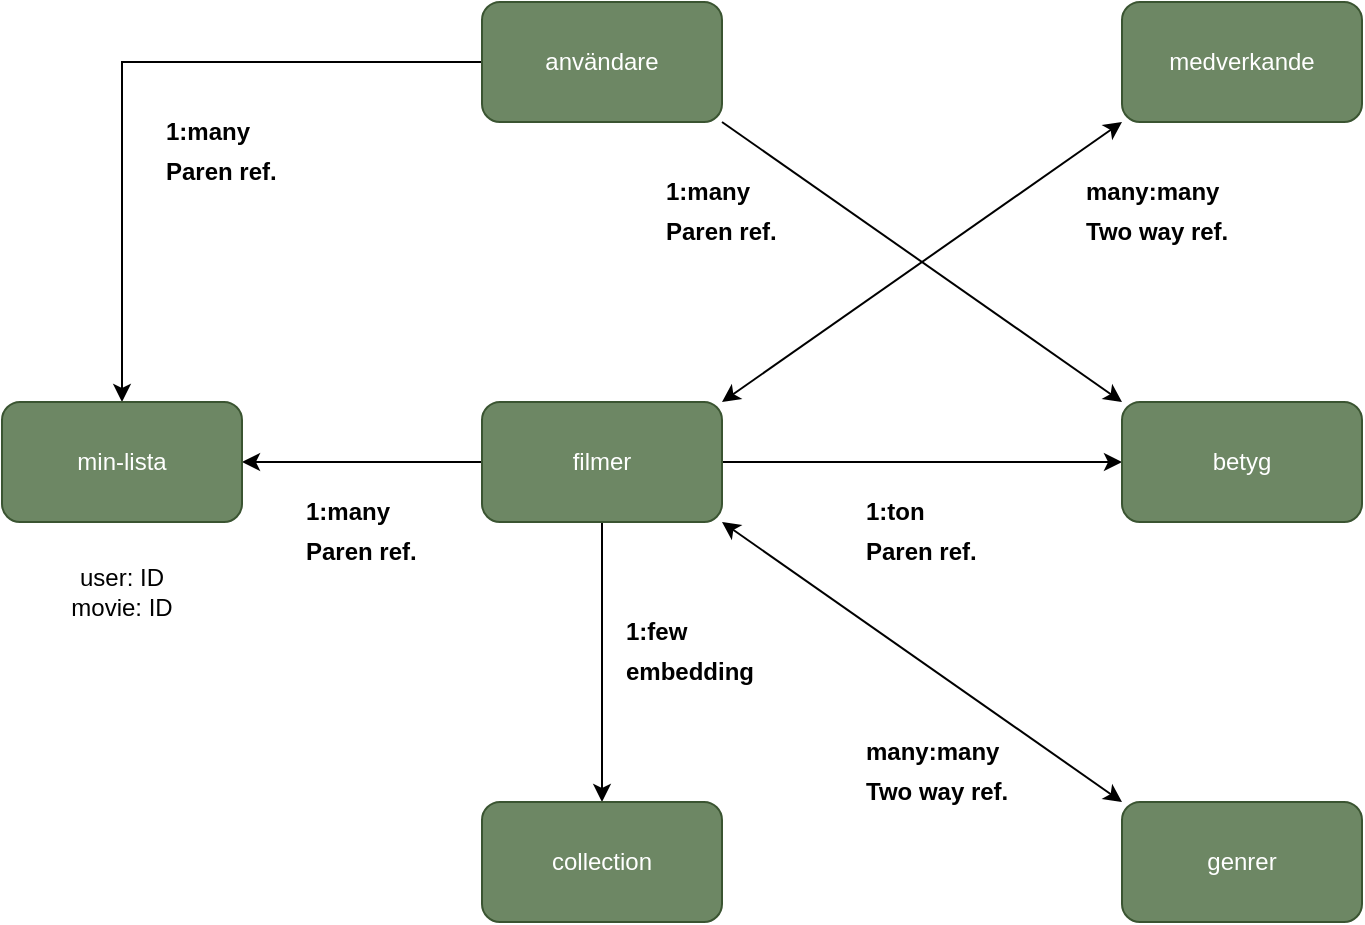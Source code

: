 <mxfile version="20.8.3" type="github">
  <diagram id="kRQHEmVFk9vwEeQlEKRJ" name="Sida-1">
    <mxGraphModel dx="836" dy="486" grid="1" gridSize="10" guides="1" tooltips="1" connect="0" arrows="1" fold="1" page="1" pageScale="1" pageWidth="827" pageHeight="1169" math="0" shadow="0">
      <root>
        <mxCell id="0" />
        <mxCell id="1" parent="0" />
        <mxCell id="2rV7mnCdzsJ6kiWfiuRv-1" value="medverkande" style="rounded=1;whiteSpace=wrap;html=1;fillColor=#6d8764;fontColor=#ffffff;strokeColor=#3A5431;" parent="1" vertex="1">
          <mxGeometry x="560" y="40" width="120" height="60" as="geometry" />
        </mxCell>
        <mxCell id="2rV7mnCdzsJ6kiWfiuRv-9" style="edgeStyle=orthogonalEdgeStyle;rounded=0;orthogonalLoop=1;jettySize=auto;html=1;" parent="1" source="2rV7mnCdzsJ6kiWfiuRv-2" target="2rV7mnCdzsJ6kiWfiuRv-6" edge="1">
          <mxGeometry relative="1" as="geometry" />
        </mxCell>
        <mxCell id="2rV7mnCdzsJ6kiWfiuRv-2" value="användare" style="rounded=1;whiteSpace=wrap;html=1;fillColor=#6d8764;fontColor=#ffffff;strokeColor=#3A5431;" parent="1" vertex="1">
          <mxGeometry x="240" y="40" width="120" height="60" as="geometry" />
        </mxCell>
        <mxCell id="2rV7mnCdzsJ6kiWfiuRv-14" style="edgeStyle=orthogonalEdgeStyle;rounded=0;orthogonalLoop=1;jettySize=auto;html=1;" parent="1" source="2rV7mnCdzsJ6kiWfiuRv-4" target="2rV7mnCdzsJ6kiWfiuRv-6" edge="1">
          <mxGeometry relative="1" as="geometry" />
        </mxCell>
        <mxCell id="2rV7mnCdzsJ6kiWfiuRv-19" style="edgeStyle=orthogonalEdgeStyle;rounded=0;orthogonalLoop=1;jettySize=auto;html=1;" parent="1" source="2rV7mnCdzsJ6kiWfiuRv-4" target="2rV7mnCdzsJ6kiWfiuRv-5" edge="1">
          <mxGeometry relative="1" as="geometry" />
        </mxCell>
        <mxCell id="2rV7mnCdzsJ6kiWfiuRv-20" style="edgeStyle=orthogonalEdgeStyle;rounded=0;orthogonalLoop=1;jettySize=auto;html=1;entryX=0.5;entryY=0;entryDx=0;entryDy=0;" parent="1" source="2rV7mnCdzsJ6kiWfiuRv-4" target="2rV7mnCdzsJ6kiWfiuRv-8" edge="1">
          <mxGeometry relative="1" as="geometry" />
        </mxCell>
        <mxCell id="2rV7mnCdzsJ6kiWfiuRv-4" value="filmer" style="rounded=1;whiteSpace=wrap;html=1;fillColor=#6d8764;fontColor=#ffffff;strokeColor=#3A5431;" parent="1" vertex="1">
          <mxGeometry x="240" y="240" width="120" height="60" as="geometry" />
        </mxCell>
        <mxCell id="2rV7mnCdzsJ6kiWfiuRv-5" value="betyg" style="rounded=1;whiteSpace=wrap;html=1;fillColor=#6d8764;fontColor=#ffffff;strokeColor=#3A5431;" parent="1" vertex="1">
          <mxGeometry x="560" y="240" width="120" height="60" as="geometry" />
        </mxCell>
        <mxCell id="2rV7mnCdzsJ6kiWfiuRv-6" value="min-lista" style="rounded=1;whiteSpace=wrap;html=1;fillColor=#6d8764;fontColor=#ffffff;strokeColor=#3A5431;" parent="1" vertex="1">
          <mxGeometry y="240" width="120" height="60" as="geometry" />
        </mxCell>
        <mxCell id="2rV7mnCdzsJ6kiWfiuRv-7" value="genrer" style="rounded=1;whiteSpace=wrap;html=1;fillColor=#6d8764;fontColor=#ffffff;strokeColor=#3A5431;" parent="1" vertex="1">
          <mxGeometry x="560" y="440" width="120" height="60" as="geometry" />
        </mxCell>
        <mxCell id="2rV7mnCdzsJ6kiWfiuRv-8" value="collection" style="rounded=1;whiteSpace=wrap;html=1;fillColor=#6d8764;fontColor=#ffffff;strokeColor=#3A5431;" parent="1" vertex="1">
          <mxGeometry x="240" y="440" width="120" height="60" as="geometry" />
        </mxCell>
        <mxCell id="2rV7mnCdzsJ6kiWfiuRv-10" value="&lt;b&gt;1:many&lt;/b&gt;" style="text;html=1;strokeColor=none;fillColor=none;align=left;verticalAlign=middle;whiteSpace=wrap;rounded=0;" parent="1" vertex="1">
          <mxGeometry x="80" y="90" width="60" height="30" as="geometry" />
        </mxCell>
        <mxCell id="2rV7mnCdzsJ6kiWfiuRv-18" value="" style="endArrow=classic;startArrow=classic;html=1;rounded=0;entryX=0;entryY=1;entryDx=0;entryDy=0;exitX=1;exitY=0;exitDx=0;exitDy=0;" parent="1" source="2rV7mnCdzsJ6kiWfiuRv-4" target="2rV7mnCdzsJ6kiWfiuRv-1" edge="1">
          <mxGeometry width="50" height="50" relative="1" as="geometry">
            <mxPoint x="310" y="210" as="sourcePoint" />
            <mxPoint x="360" y="160" as="targetPoint" />
          </mxGeometry>
        </mxCell>
        <mxCell id="2rV7mnCdzsJ6kiWfiuRv-21" value="" style="endArrow=classic;startArrow=classic;html=1;rounded=0;entryX=1;entryY=1;entryDx=0;entryDy=0;exitX=0;exitY=0;exitDx=0;exitDy=0;" parent="1" source="2rV7mnCdzsJ6kiWfiuRv-7" target="2rV7mnCdzsJ6kiWfiuRv-4" edge="1">
          <mxGeometry width="50" height="50" relative="1" as="geometry">
            <mxPoint x="260" y="370" as="sourcePoint" />
            <mxPoint x="310" y="320" as="targetPoint" />
          </mxGeometry>
        </mxCell>
        <mxCell id="2rV7mnCdzsJ6kiWfiuRv-22" value="" style="endArrow=classic;html=1;rounded=0;exitX=1;exitY=1;exitDx=0;exitDy=0;entryX=0;entryY=0;entryDx=0;entryDy=0;" parent="1" source="2rV7mnCdzsJ6kiWfiuRv-2" target="2rV7mnCdzsJ6kiWfiuRv-5" edge="1">
          <mxGeometry width="50" height="50" relative="1" as="geometry">
            <mxPoint x="400" y="230" as="sourcePoint" />
            <mxPoint x="450" y="180" as="targetPoint" />
          </mxGeometry>
        </mxCell>
        <mxCell id="2rV7mnCdzsJ6kiWfiuRv-23" value="&lt;b&gt;Paren ref.&lt;/b&gt;" style="text;html=1;strokeColor=none;fillColor=none;align=left;verticalAlign=middle;whiteSpace=wrap;rounded=0;" parent="1" vertex="1">
          <mxGeometry x="80" y="110" width="60" height="30" as="geometry" />
        </mxCell>
        <mxCell id="2rV7mnCdzsJ6kiWfiuRv-25" value="&lt;b&gt;Paren ref.&lt;/b&gt;" style="text;html=1;strokeColor=none;fillColor=none;align=left;verticalAlign=middle;whiteSpace=wrap;rounded=0;" parent="1" vertex="1">
          <mxGeometry x="150" y="300" width="60" height="30" as="geometry" />
        </mxCell>
        <mxCell id="2rV7mnCdzsJ6kiWfiuRv-26" value="&lt;b&gt;1:many&lt;/b&gt;" style="text;html=1;strokeColor=none;fillColor=none;align=left;verticalAlign=middle;whiteSpace=wrap;rounded=0;" parent="1" vertex="1">
          <mxGeometry x="150" y="280" width="60" height="30" as="geometry" />
        </mxCell>
        <mxCell id="2rV7mnCdzsJ6kiWfiuRv-28" value="user: ID&lt;br&gt;movie: ID" style="text;html=1;strokeColor=none;fillColor=none;align=center;verticalAlign=middle;whiteSpace=wrap;rounded=0;" parent="1" vertex="1">
          <mxGeometry x="30" y="320" width="60" height="30" as="geometry" />
        </mxCell>
        <mxCell id="2rV7mnCdzsJ6kiWfiuRv-29" value="&lt;b&gt;1:few&lt;/b&gt;" style="text;html=1;strokeColor=none;fillColor=none;align=left;verticalAlign=middle;whiteSpace=wrap;rounded=0;" parent="1" vertex="1">
          <mxGeometry x="310" y="340" width="60" height="30" as="geometry" />
        </mxCell>
        <mxCell id="2rV7mnCdzsJ6kiWfiuRv-30" value="&lt;b&gt;embedding&lt;/b&gt;" style="text;html=1;strokeColor=none;fillColor=none;align=left;verticalAlign=middle;whiteSpace=wrap;rounded=0;" parent="1" vertex="1">
          <mxGeometry x="310" y="360" width="60" height="30" as="geometry" />
        </mxCell>
        <mxCell id="2rV7mnCdzsJ6kiWfiuRv-31" value="&lt;b&gt;Two way ref.&lt;/b&gt;" style="text;html=1;strokeColor=none;fillColor=none;align=left;verticalAlign=middle;whiteSpace=wrap;rounded=0;" parent="1" vertex="1">
          <mxGeometry x="540" y="140" width="80" height="30" as="geometry" />
        </mxCell>
        <mxCell id="2rV7mnCdzsJ6kiWfiuRv-32" value="&lt;b&gt;many:many&lt;/b&gt;" style="text;html=1;strokeColor=none;fillColor=none;align=left;verticalAlign=middle;whiteSpace=wrap;rounded=0;" parent="1" vertex="1">
          <mxGeometry x="540" y="120" width="60" height="30" as="geometry" />
        </mxCell>
        <mxCell id="2rV7mnCdzsJ6kiWfiuRv-33" value="&lt;b&gt;Paren ref.&lt;/b&gt;" style="text;html=1;strokeColor=none;fillColor=none;align=left;verticalAlign=middle;whiteSpace=wrap;rounded=0;" parent="1" vertex="1">
          <mxGeometry x="430" y="300" width="60" height="30" as="geometry" />
        </mxCell>
        <mxCell id="2rV7mnCdzsJ6kiWfiuRv-34" value="&lt;b&gt;1:ton&lt;/b&gt;" style="text;html=1;strokeColor=none;fillColor=none;align=left;verticalAlign=middle;whiteSpace=wrap;rounded=0;" parent="1" vertex="1">
          <mxGeometry x="430" y="280" width="60" height="30" as="geometry" />
        </mxCell>
        <mxCell id="2rV7mnCdzsJ6kiWfiuRv-35" value="&lt;b&gt;Two way ref.&lt;/b&gt;" style="text;html=1;strokeColor=none;fillColor=none;align=left;verticalAlign=middle;whiteSpace=wrap;rounded=0;" parent="1" vertex="1">
          <mxGeometry x="430" y="420" width="80" height="30" as="geometry" />
        </mxCell>
        <mxCell id="2rV7mnCdzsJ6kiWfiuRv-36" value="&lt;b&gt;many:many&lt;/b&gt;" style="text;html=1;strokeColor=none;fillColor=none;align=left;verticalAlign=middle;whiteSpace=wrap;rounded=0;" parent="1" vertex="1">
          <mxGeometry x="430" y="400" width="60" height="30" as="geometry" />
        </mxCell>
        <mxCell id="2rV7mnCdzsJ6kiWfiuRv-37" value="&lt;b&gt;Paren ref.&lt;/b&gt;" style="text;html=1;strokeColor=none;fillColor=none;align=left;verticalAlign=middle;whiteSpace=wrap;rounded=0;" parent="1" vertex="1">
          <mxGeometry x="330" y="140" width="60" height="30" as="geometry" />
        </mxCell>
        <mxCell id="2rV7mnCdzsJ6kiWfiuRv-38" value="&lt;b&gt;1:many&lt;/b&gt;" style="text;html=1;strokeColor=none;fillColor=none;align=left;verticalAlign=middle;whiteSpace=wrap;rounded=0;" parent="1" vertex="1">
          <mxGeometry x="330" y="120" width="60" height="30" as="geometry" />
        </mxCell>
      </root>
    </mxGraphModel>
  </diagram>
</mxfile>
